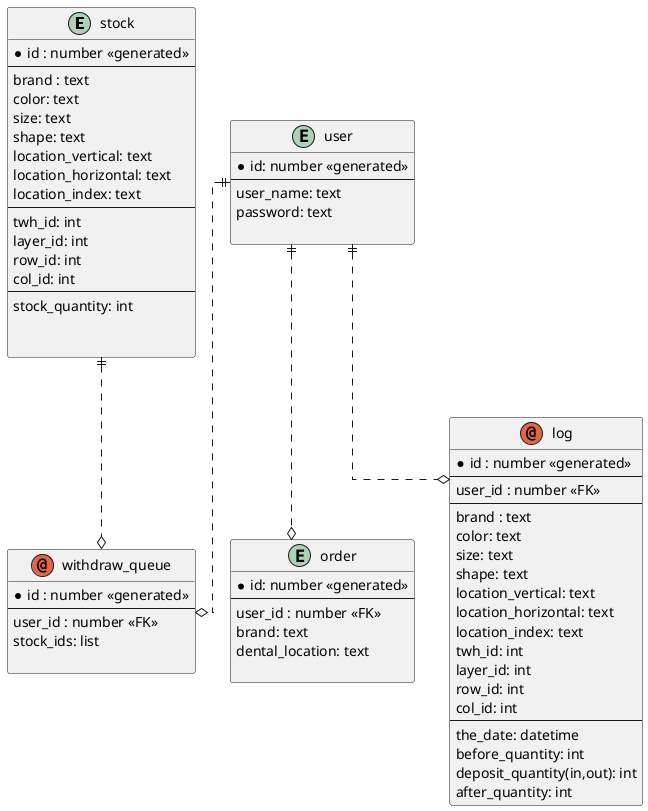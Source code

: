 @startuml


' avoid problems with angled crows feet
skinparam linetype ortho

entity "stock" as stock{
  *id : number <<generated>>
  --
  brand : text
  color: text
  size: text
  shape: text
  location_vertical: text
  location_horizontal: text
  location_index: text
  --
  twh_id: int
  layer_id: int
  row_id: int
  col_id: int
  --
  stock_quantity: int
  

}

entity "user" as user{
  *id: number <<generated>>
  --
  user_name: text  
  password: text

}

entity "order" as order{
  *id: number <<generated>>
  --
  user_id : number <<FK>>
  brand: text
  dental_location: text
  
}


annotation "withdraw_queue" as withdraw_queue {
  *id : number <<generated>>
  --
  user_id : number <<FK>>
  stock_ids: list  

}
 
annotation "log" as log{
  *id : number <<generated>>
  --
  user_id : number <<FK>>
  --
  brand : text
  color: text
  size: text
  shape: text
  location_vertical: text
  location_horizontal: text
  location_index: text
  twh_id: int
  layer_id: int
  row_id: int
  col_id: int
  --
  the_date: datetime
  before_quantity: int
  deposit_quantity(in,out): int 
  after_quantity: int 
}
stock||..o withdraw_queue
user ||..o withdraw_queue
user ||..o log
user ||..o order

@enduml